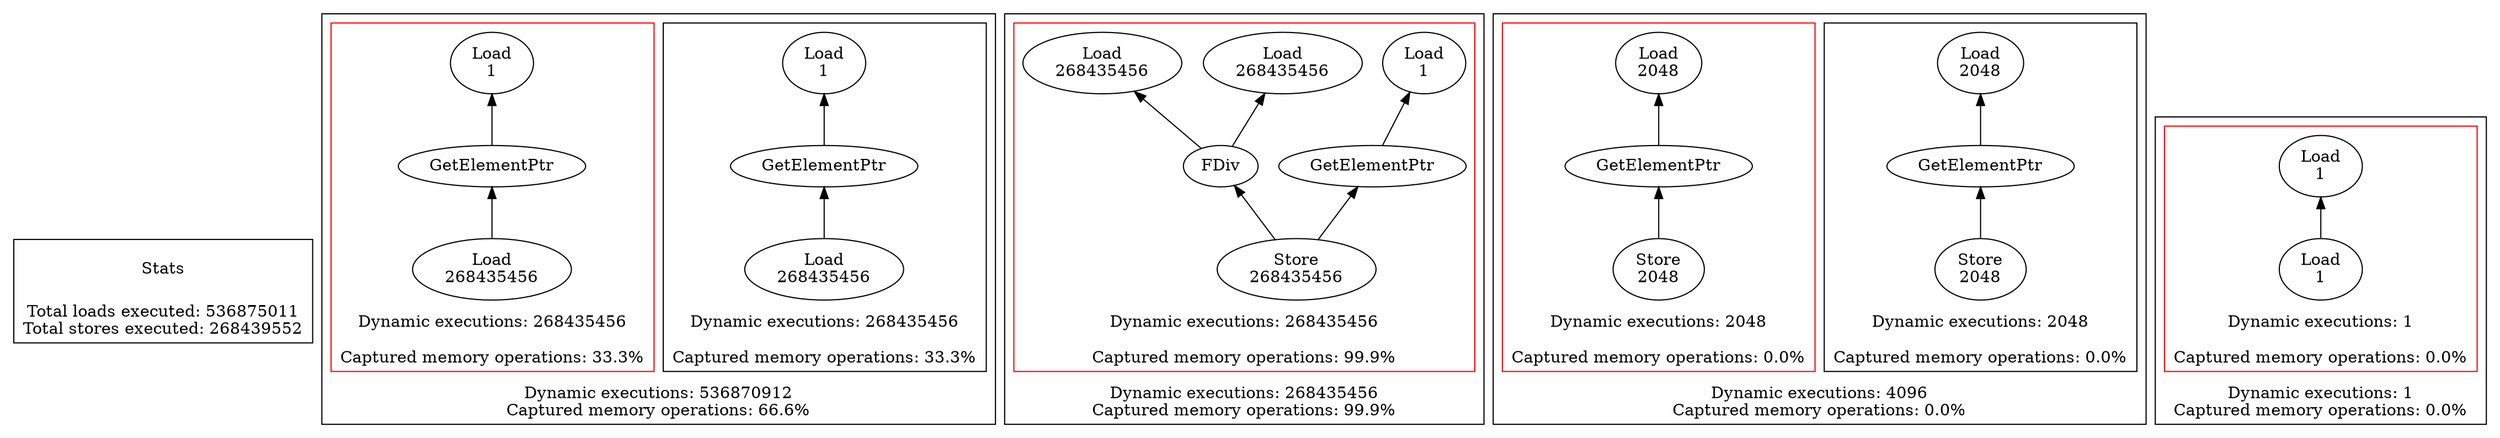 strict digraph {
rankdir=BT
subgraph {
Stats [shape=plaintext]
cluster=true
label="Total loads executed: 536875011\nTotal stores executed: 268439552"
}
subgraph {
subgraph {
"0_0_36" [label="GetElementPtr"]
"0_0_29" [label="Load\n1"]
"0_0_36" -> "0_0_29"
{
rank=min
"0_0_37" [label="Load\n268435456"]
}
"0_0_37" -> "0_0_36"
cluster=true
label="Dynamic executions: 268435456\n\nCaptured memory operations: 33.3%"
}
subgraph {
"0_1_38" [label="GetElementPtr"]
"0_1_28" [label="Load\n1"]
"0_1_38" -> "0_1_28"
{
rank=min
"0_1_39" [label="Load\n268435456"]
}
"0_1_39" -> "0_1_38"
cluster=true
label="Dynamic executions: 268435456\n\nCaptured memory operations: 33.3%"
color=red
}
cluster=true
label="Dynamic executions: 536870912\nCaptured memory operations: 66.6%"
}
subgraph {
subgraph {
{
rank=min
"1_0_41" [label="Store\n268435456"]
}
"1_0_40" [label="FDiv"]
"1_0_41" -> "1_0_40"
"1_0_37" [label="Load\n268435456"]
"1_0_40" -> "1_0_37"
"1_0_38" [label="GetElementPtr"]
"1_0_41" -> "1_0_38"
"1_0_39" [label="Load\n268435456"]
"1_0_40" -> "1_0_39"
"1_0_28" [label="Load\n1"]
"1_0_38" -> "1_0_28"
cluster=true
label="Dynamic executions: 268435456\n\nCaptured memory operations: 99.9%"
color=red
}
cluster=true
label="Dynamic executions: 268435456\nCaptured memory operations: 99.9%"
}
subgraph {
subgraph {
"2_0_16" [label="GetElementPtr"]
"2_0_15" [label="Load\n2048"]
"2_0_16" -> "2_0_15"
{
rank=min
"2_0_17" [label="Store\n2048"]
}
"2_0_17" -> "2_0_16"
cluster=true
label="Dynamic executions: 2048\n\nCaptured memory operations: 0.0%"
}
subgraph {
"2_1_23" [label="GetElementPtr"]
"2_1_22" [label="Load\n2048"]
"2_1_23" -> "2_1_22"
{
rank=min
"2_1_24" [label="Store\n2048"]
}
"2_1_24" -> "2_1_23"
cluster=true
label="Dynamic executions: 2048\n\nCaptured memory operations: 0.0%"
color=red
}
cluster=true
label="Dynamic executions: 4096\nCaptured memory operations: 0.0%"
}
subgraph {
subgraph {
{
rank=min
"3_0_48" [label="Load\n1"]
}
"3_0_28" [label="Load\n1"]
"3_0_48" -> "3_0_28"
cluster=true
label="Dynamic executions: 1\n\nCaptured memory operations: 0.0%"
color=red
}
cluster=true
label="Dynamic executions: 1\nCaptured memory operations: 0.0%"
}
}
